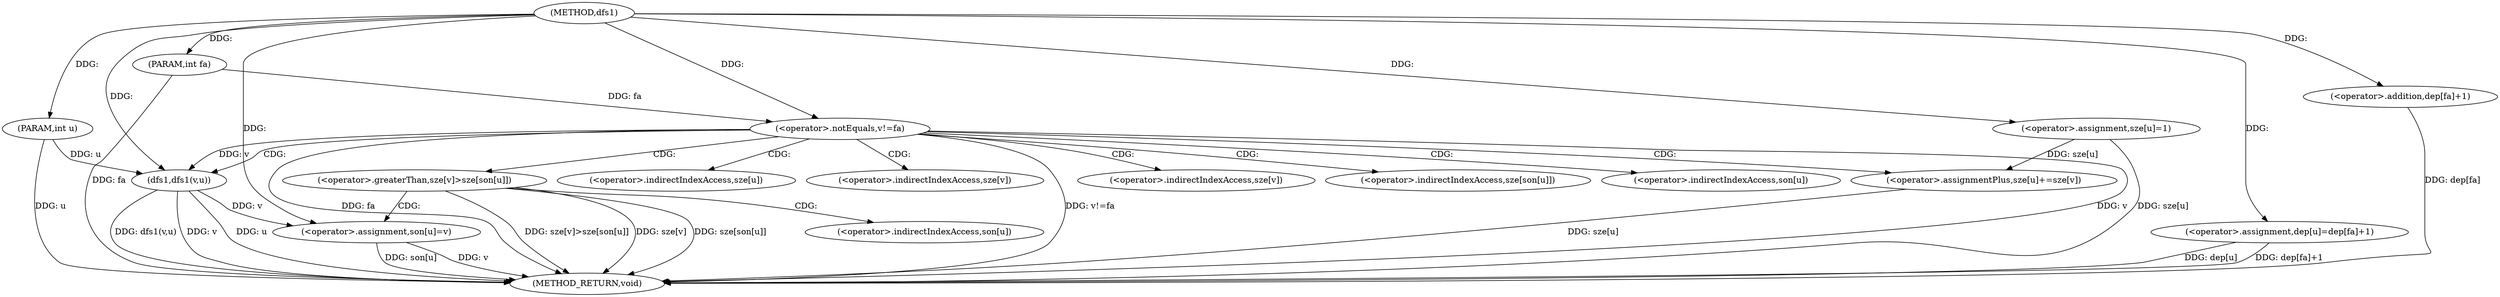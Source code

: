 digraph "dfs1" {  
"1000180" [label = "(METHOD,dfs1)" ]
"1000229" [label = "(METHOD_RETURN,void)" ]
"1000181" [label = "(PARAM,int u)" ]
"1000182" [label = "(PARAM,int fa)" ]
"1000184" [label = "(<operator>.assignment,dep[u]=dep[fa]+1)" ]
"1000193" [label = "(<operator>.assignment,sze[u]=1)" ]
"1000200" [label = "(<operator>.notEquals,v!=fa)" ]
"1000188" [label = "(<operator>.addition,dep[fa]+1)" ]
"1000204" [label = "(dfs1,dfs1(v,u))" ]
"1000207" [label = "(<operator>.assignmentPlus,sze[u]+=sze[v])" ]
"1000215" [label = "(<operator>.greaterThan,sze[v]>sze[son[u]])" ]
"1000224" [label = "(<operator>.assignment,son[u]=v)" ]
"1000208" [label = "(<operator>.indirectIndexAccess,sze[u])" ]
"1000211" [label = "(<operator>.indirectIndexAccess,sze[v])" ]
"1000216" [label = "(<operator>.indirectIndexAccess,sze[v])" ]
"1000219" [label = "(<operator>.indirectIndexAccess,sze[son[u]])" ]
"1000225" [label = "(<operator>.indirectIndexAccess,son[u])" ]
"1000221" [label = "(<operator>.indirectIndexAccess,son[u])" ]
  "1000181" -> "1000229"  [ label = "DDG: u"] 
  "1000182" -> "1000229"  [ label = "DDG: fa"] 
  "1000184" -> "1000229"  [ label = "DDG: dep[u]"] 
  "1000188" -> "1000229"  [ label = "DDG: dep[fa]"] 
  "1000184" -> "1000229"  [ label = "DDG: dep[fa]+1"] 
  "1000193" -> "1000229"  [ label = "DDG: sze[u]"] 
  "1000200" -> "1000229"  [ label = "DDG: v"] 
  "1000200" -> "1000229"  [ label = "DDG: fa"] 
  "1000200" -> "1000229"  [ label = "DDG: v!=fa"] 
  "1000204" -> "1000229"  [ label = "DDG: v"] 
  "1000204" -> "1000229"  [ label = "DDG: u"] 
  "1000204" -> "1000229"  [ label = "DDG: dfs1(v,u)"] 
  "1000207" -> "1000229"  [ label = "DDG: sze[u]"] 
  "1000215" -> "1000229"  [ label = "DDG: sze[v]"] 
  "1000215" -> "1000229"  [ label = "DDG: sze[son[u]]"] 
  "1000215" -> "1000229"  [ label = "DDG: sze[v]>sze[son[u]]"] 
  "1000224" -> "1000229"  [ label = "DDG: son[u]"] 
  "1000224" -> "1000229"  [ label = "DDG: v"] 
  "1000180" -> "1000181"  [ label = "DDG: "] 
  "1000180" -> "1000182"  [ label = "DDG: "] 
  "1000180" -> "1000184"  [ label = "DDG: "] 
  "1000180" -> "1000193"  [ label = "DDG: "] 
  "1000180" -> "1000188"  [ label = "DDG: "] 
  "1000180" -> "1000200"  [ label = "DDG: "] 
  "1000182" -> "1000200"  [ label = "DDG: fa"] 
  "1000200" -> "1000204"  [ label = "DDG: v"] 
  "1000180" -> "1000204"  [ label = "DDG: "] 
  "1000181" -> "1000204"  [ label = "DDG: u"] 
  "1000193" -> "1000207"  [ label = "DDG: sze[u]"] 
  "1000204" -> "1000224"  [ label = "DDG: v"] 
  "1000180" -> "1000224"  [ label = "DDG: "] 
  "1000200" -> "1000215"  [ label = "CDG: "] 
  "1000200" -> "1000211"  [ label = "CDG: "] 
  "1000200" -> "1000207"  [ label = "CDG: "] 
  "1000200" -> "1000221"  [ label = "CDG: "] 
  "1000200" -> "1000208"  [ label = "CDG: "] 
  "1000200" -> "1000216"  [ label = "CDG: "] 
  "1000200" -> "1000204"  [ label = "CDG: "] 
  "1000200" -> "1000219"  [ label = "CDG: "] 
  "1000215" -> "1000225"  [ label = "CDG: "] 
  "1000215" -> "1000224"  [ label = "CDG: "] 
}
